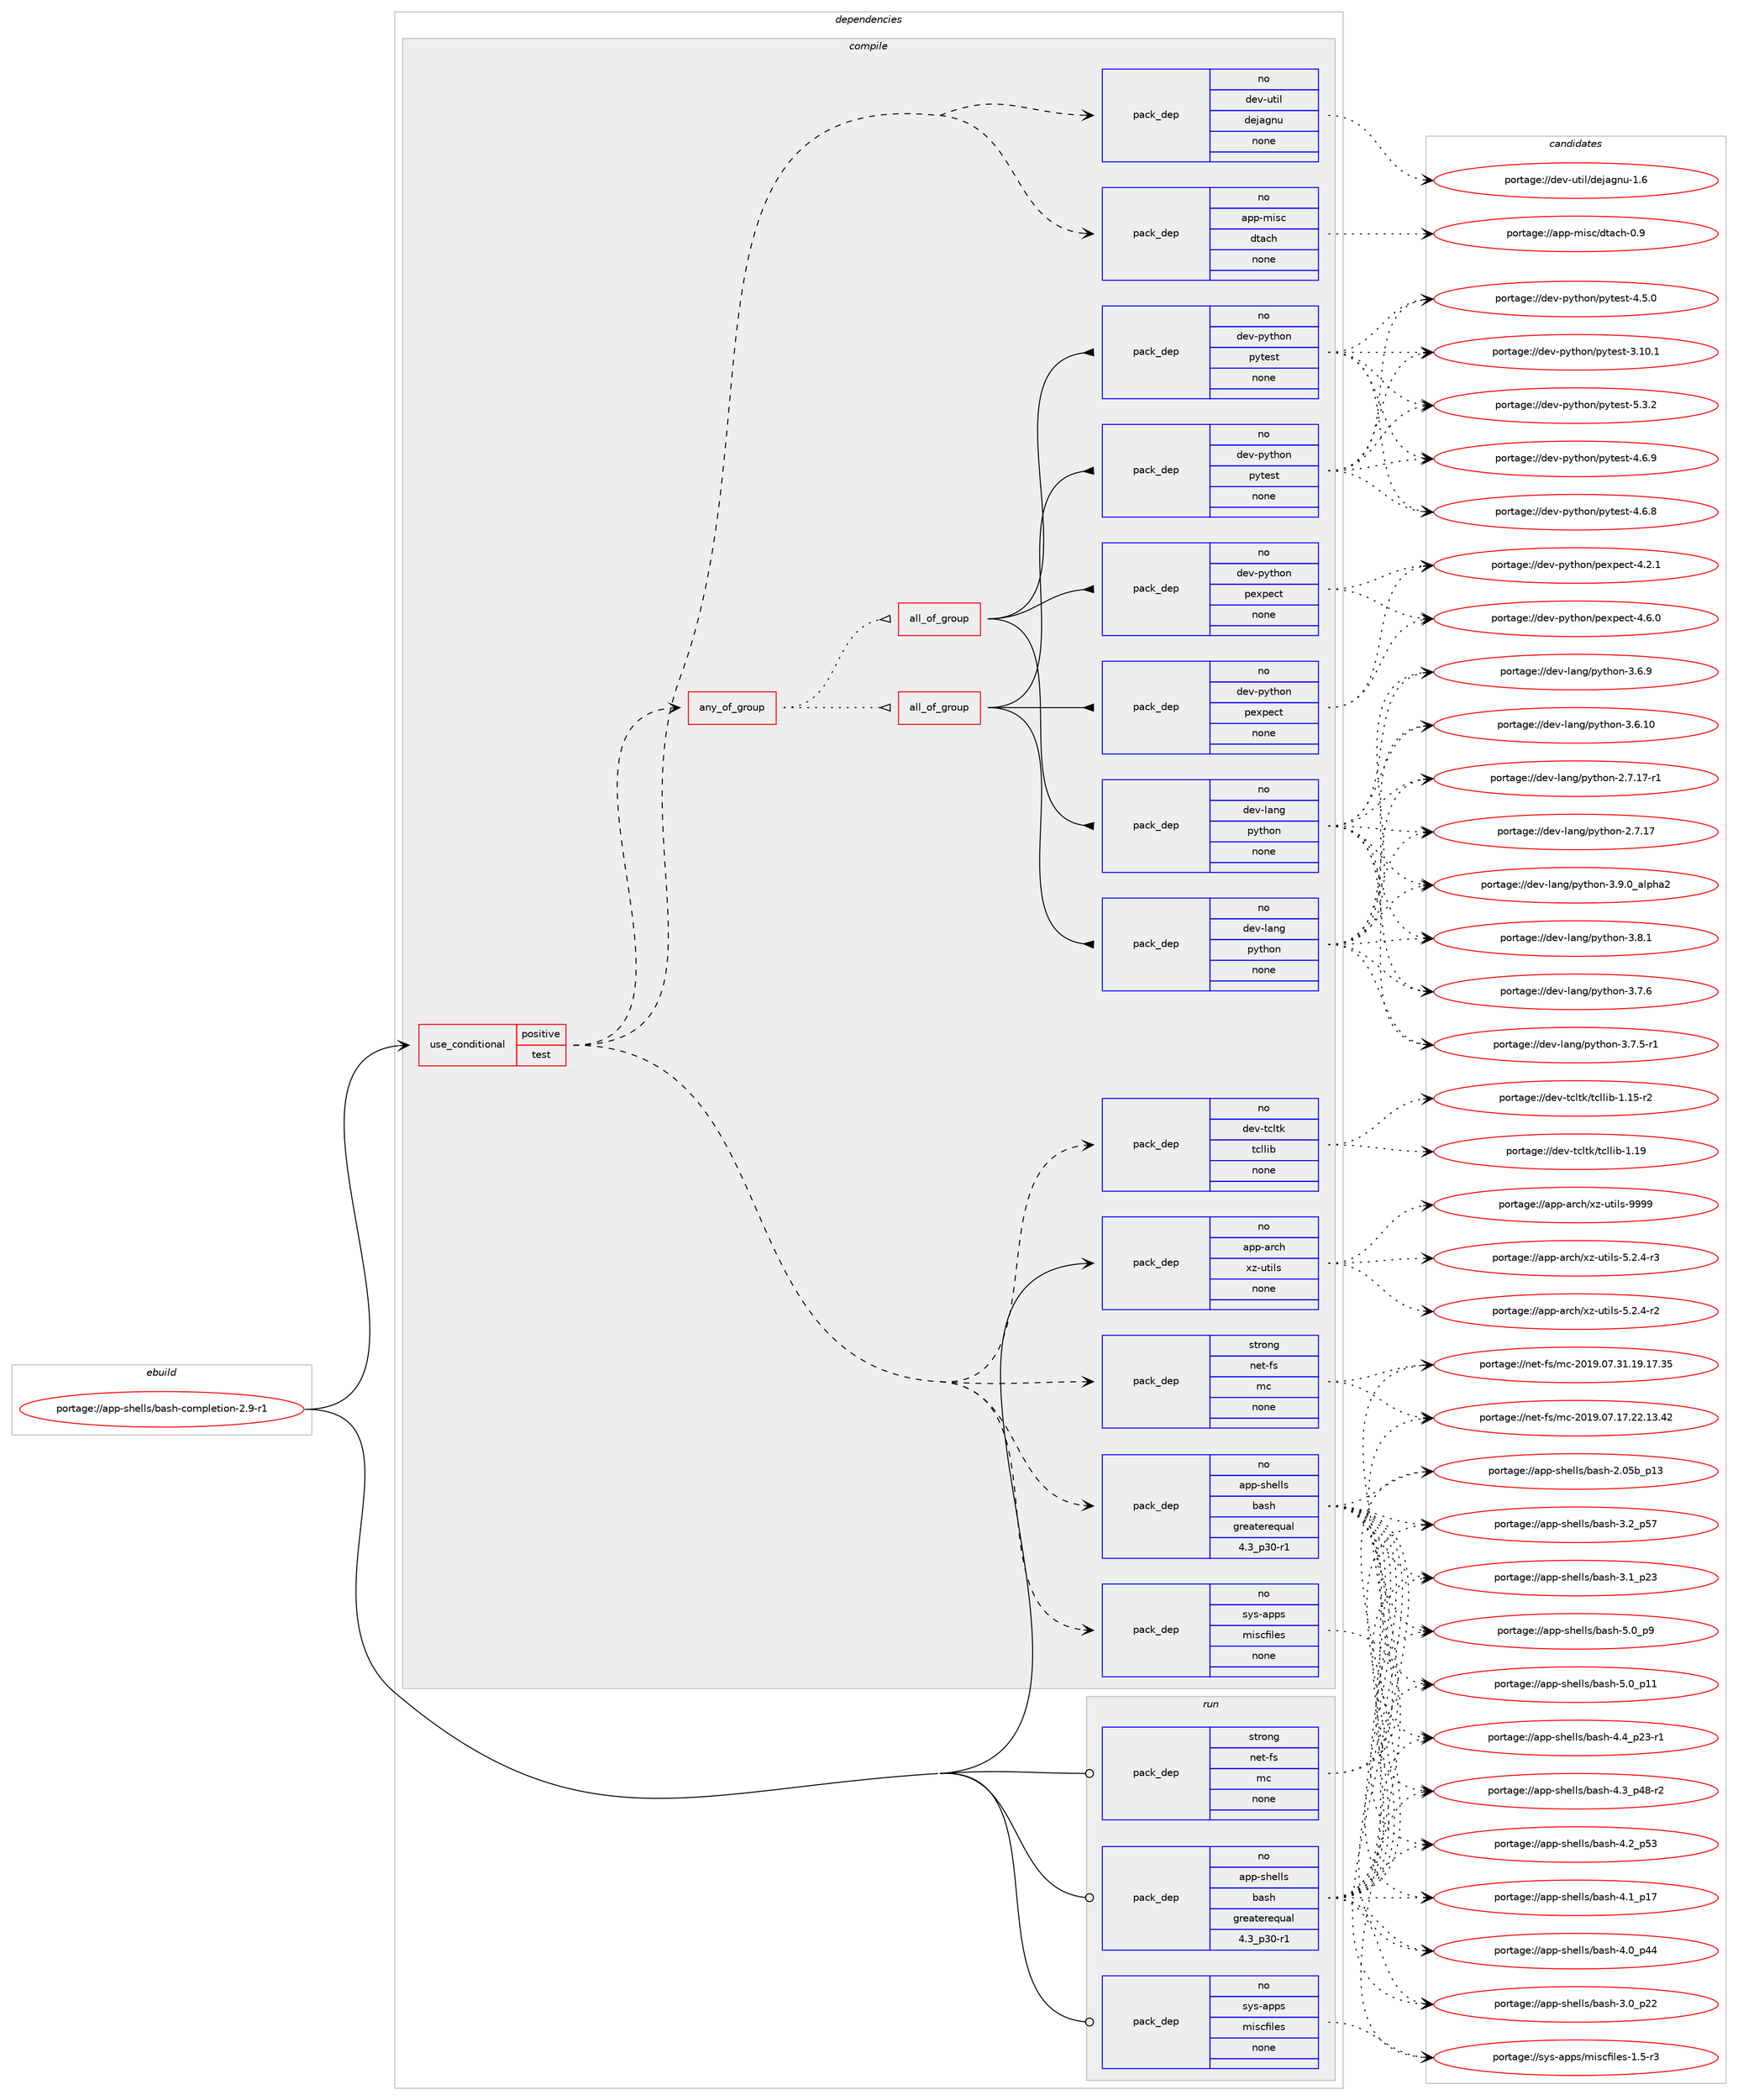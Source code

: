 digraph prolog {

# *************
# Graph options
# *************

newrank=true;
concentrate=true;
compound=true;
graph [rankdir=LR,fontname=Helvetica,fontsize=10,ranksep=1.5];#, ranksep=2.5, nodesep=0.2];
edge  [arrowhead=vee];
node  [fontname=Helvetica,fontsize=10];

# **********
# The ebuild
# **********

subgraph cluster_leftcol {
color=gray;
label=<<i>ebuild</i>>;
id [label="portage://app-shells/bash-completion-2.9-r1", color=red, width=4, href="../app-shells/bash-completion-2.9-r1.svg"];
}

# ****************
# The dependencies
# ****************

subgraph cluster_midcol {
color=gray;
label=<<i>dependencies</i>>;
subgraph cluster_compile {
fillcolor="#eeeeee";
style=filled;
label=<<i>compile</i>>;
subgraph cond140818 {
dependency600459 [label=<<TABLE BORDER="0" CELLBORDER="1" CELLSPACING="0" CELLPADDING="4"><TR><TD ROWSPAN="3" CELLPADDING="10">use_conditional</TD></TR><TR><TD>positive</TD></TR><TR><TD>test</TD></TR></TABLE>>, shape=none, color=red];
subgraph pack451629 {
dependency600460 [label=<<TABLE BORDER="0" CELLBORDER="1" CELLSPACING="0" CELLPADDING="4" WIDTH="220"><TR><TD ROWSPAN="6" CELLPADDING="30">pack_dep</TD></TR><TR><TD WIDTH="110">no</TD></TR><TR><TD>app-shells</TD></TR><TR><TD>bash</TD></TR><TR><TD>greaterequal</TD></TR><TR><TD>4.3_p30-r1</TD></TR></TABLE>>, shape=none, color=blue];
}
dependency600459:e -> dependency600460:w [weight=20,style="dashed",arrowhead="vee"];
subgraph pack451630 {
dependency600461 [label=<<TABLE BORDER="0" CELLBORDER="1" CELLSPACING="0" CELLPADDING="4" WIDTH="220"><TR><TD ROWSPAN="6" CELLPADDING="30">pack_dep</TD></TR><TR><TD WIDTH="110">no</TD></TR><TR><TD>sys-apps</TD></TR><TR><TD>miscfiles</TD></TR><TR><TD>none</TD></TR><TR><TD></TD></TR></TABLE>>, shape=none, color=blue];
}
dependency600459:e -> dependency600461:w [weight=20,style="dashed",arrowhead="vee"];
subgraph pack451631 {
dependency600462 [label=<<TABLE BORDER="0" CELLBORDER="1" CELLSPACING="0" CELLPADDING="4" WIDTH="220"><TR><TD ROWSPAN="6" CELLPADDING="30">pack_dep</TD></TR><TR><TD WIDTH="110">strong</TD></TR><TR><TD>net-fs</TD></TR><TR><TD>mc</TD></TR><TR><TD>none</TD></TR><TR><TD></TD></TR></TABLE>>, shape=none, color=blue];
}
dependency600459:e -> dependency600462:w [weight=20,style="dashed",arrowhead="vee"];
subgraph pack451632 {
dependency600463 [label=<<TABLE BORDER="0" CELLBORDER="1" CELLSPACING="0" CELLPADDING="4" WIDTH="220"><TR><TD ROWSPAN="6" CELLPADDING="30">pack_dep</TD></TR><TR><TD WIDTH="110">no</TD></TR><TR><TD>app-misc</TD></TR><TR><TD>dtach</TD></TR><TR><TD>none</TD></TR><TR><TD></TD></TR></TABLE>>, shape=none, color=blue];
}
dependency600459:e -> dependency600463:w [weight=20,style="dashed",arrowhead="vee"];
subgraph pack451633 {
dependency600464 [label=<<TABLE BORDER="0" CELLBORDER="1" CELLSPACING="0" CELLPADDING="4" WIDTH="220"><TR><TD ROWSPAN="6" CELLPADDING="30">pack_dep</TD></TR><TR><TD WIDTH="110">no</TD></TR><TR><TD>dev-util</TD></TR><TR><TD>dejagnu</TD></TR><TR><TD>none</TD></TR><TR><TD></TD></TR></TABLE>>, shape=none, color=blue];
}
dependency600459:e -> dependency600464:w [weight=20,style="dashed",arrowhead="vee"];
subgraph pack451634 {
dependency600465 [label=<<TABLE BORDER="0" CELLBORDER="1" CELLSPACING="0" CELLPADDING="4" WIDTH="220"><TR><TD ROWSPAN="6" CELLPADDING="30">pack_dep</TD></TR><TR><TD WIDTH="110">no</TD></TR><TR><TD>dev-tcltk</TD></TR><TR><TD>tcllib</TD></TR><TR><TD>none</TD></TR><TR><TD></TD></TR></TABLE>>, shape=none, color=blue];
}
dependency600459:e -> dependency600465:w [weight=20,style="dashed",arrowhead="vee"];
subgraph any7744 {
dependency600466 [label=<<TABLE BORDER="0" CELLBORDER="1" CELLSPACING="0" CELLPADDING="4"><TR><TD CELLPADDING="10">any_of_group</TD></TR></TABLE>>, shape=none, color=red];subgraph all271 {
dependency600467 [label=<<TABLE BORDER="0" CELLBORDER="1" CELLSPACING="0" CELLPADDING="4"><TR><TD CELLPADDING="10">all_of_group</TD></TR></TABLE>>, shape=none, color=red];subgraph pack451635 {
dependency600468 [label=<<TABLE BORDER="0" CELLBORDER="1" CELLSPACING="0" CELLPADDING="4" WIDTH="220"><TR><TD ROWSPAN="6" CELLPADDING="30">pack_dep</TD></TR><TR><TD WIDTH="110">no</TD></TR><TR><TD>dev-lang</TD></TR><TR><TD>python</TD></TR><TR><TD>none</TD></TR><TR><TD></TD></TR></TABLE>>, shape=none, color=blue];
}
dependency600467:e -> dependency600468:w [weight=20,style="solid",arrowhead="inv"];
subgraph pack451636 {
dependency600469 [label=<<TABLE BORDER="0" CELLBORDER="1" CELLSPACING="0" CELLPADDING="4" WIDTH="220"><TR><TD ROWSPAN="6" CELLPADDING="30">pack_dep</TD></TR><TR><TD WIDTH="110">no</TD></TR><TR><TD>dev-python</TD></TR><TR><TD>pexpect</TD></TR><TR><TD>none</TD></TR><TR><TD></TD></TR></TABLE>>, shape=none, color=blue];
}
dependency600467:e -> dependency600469:w [weight=20,style="solid",arrowhead="inv"];
subgraph pack451637 {
dependency600470 [label=<<TABLE BORDER="0" CELLBORDER="1" CELLSPACING="0" CELLPADDING="4" WIDTH="220"><TR><TD ROWSPAN="6" CELLPADDING="30">pack_dep</TD></TR><TR><TD WIDTH="110">no</TD></TR><TR><TD>dev-python</TD></TR><TR><TD>pytest</TD></TR><TR><TD>none</TD></TR><TR><TD></TD></TR></TABLE>>, shape=none, color=blue];
}
dependency600467:e -> dependency600470:w [weight=20,style="solid",arrowhead="inv"];
}
dependency600466:e -> dependency600467:w [weight=20,style="dotted",arrowhead="oinv"];
subgraph all272 {
dependency600471 [label=<<TABLE BORDER="0" CELLBORDER="1" CELLSPACING="0" CELLPADDING="4"><TR><TD CELLPADDING="10">all_of_group</TD></TR></TABLE>>, shape=none, color=red];subgraph pack451638 {
dependency600472 [label=<<TABLE BORDER="0" CELLBORDER="1" CELLSPACING="0" CELLPADDING="4" WIDTH="220"><TR><TD ROWSPAN="6" CELLPADDING="30">pack_dep</TD></TR><TR><TD WIDTH="110">no</TD></TR><TR><TD>dev-lang</TD></TR><TR><TD>python</TD></TR><TR><TD>none</TD></TR><TR><TD></TD></TR></TABLE>>, shape=none, color=blue];
}
dependency600471:e -> dependency600472:w [weight=20,style="solid",arrowhead="inv"];
subgraph pack451639 {
dependency600473 [label=<<TABLE BORDER="0" CELLBORDER="1" CELLSPACING="0" CELLPADDING="4" WIDTH="220"><TR><TD ROWSPAN="6" CELLPADDING="30">pack_dep</TD></TR><TR><TD WIDTH="110">no</TD></TR><TR><TD>dev-python</TD></TR><TR><TD>pexpect</TD></TR><TR><TD>none</TD></TR><TR><TD></TD></TR></TABLE>>, shape=none, color=blue];
}
dependency600471:e -> dependency600473:w [weight=20,style="solid",arrowhead="inv"];
subgraph pack451640 {
dependency600474 [label=<<TABLE BORDER="0" CELLBORDER="1" CELLSPACING="0" CELLPADDING="4" WIDTH="220"><TR><TD ROWSPAN="6" CELLPADDING="30">pack_dep</TD></TR><TR><TD WIDTH="110">no</TD></TR><TR><TD>dev-python</TD></TR><TR><TD>pytest</TD></TR><TR><TD>none</TD></TR><TR><TD></TD></TR></TABLE>>, shape=none, color=blue];
}
dependency600471:e -> dependency600474:w [weight=20,style="solid",arrowhead="inv"];
}
dependency600466:e -> dependency600471:w [weight=20,style="dotted",arrowhead="oinv"];
}
dependency600459:e -> dependency600466:w [weight=20,style="dashed",arrowhead="vee"];
}
id:e -> dependency600459:w [weight=20,style="solid",arrowhead="vee"];
subgraph pack451641 {
dependency600475 [label=<<TABLE BORDER="0" CELLBORDER="1" CELLSPACING="0" CELLPADDING="4" WIDTH="220"><TR><TD ROWSPAN="6" CELLPADDING="30">pack_dep</TD></TR><TR><TD WIDTH="110">no</TD></TR><TR><TD>app-arch</TD></TR><TR><TD>xz-utils</TD></TR><TR><TD>none</TD></TR><TR><TD></TD></TR></TABLE>>, shape=none, color=blue];
}
id:e -> dependency600475:w [weight=20,style="solid",arrowhead="vee"];
}
subgraph cluster_compileandrun {
fillcolor="#eeeeee";
style=filled;
label=<<i>compile and run</i>>;
}
subgraph cluster_run {
fillcolor="#eeeeee";
style=filled;
label=<<i>run</i>>;
subgraph pack451642 {
dependency600476 [label=<<TABLE BORDER="0" CELLBORDER="1" CELLSPACING="0" CELLPADDING="4" WIDTH="220"><TR><TD ROWSPAN="6" CELLPADDING="30">pack_dep</TD></TR><TR><TD WIDTH="110">no</TD></TR><TR><TD>app-shells</TD></TR><TR><TD>bash</TD></TR><TR><TD>greaterequal</TD></TR><TR><TD>4.3_p30-r1</TD></TR></TABLE>>, shape=none, color=blue];
}
id:e -> dependency600476:w [weight=20,style="solid",arrowhead="odot"];
subgraph pack451643 {
dependency600477 [label=<<TABLE BORDER="0" CELLBORDER="1" CELLSPACING="0" CELLPADDING="4" WIDTH="220"><TR><TD ROWSPAN="6" CELLPADDING="30">pack_dep</TD></TR><TR><TD WIDTH="110">no</TD></TR><TR><TD>sys-apps</TD></TR><TR><TD>miscfiles</TD></TR><TR><TD>none</TD></TR><TR><TD></TD></TR></TABLE>>, shape=none, color=blue];
}
id:e -> dependency600477:w [weight=20,style="solid",arrowhead="odot"];
subgraph pack451644 {
dependency600478 [label=<<TABLE BORDER="0" CELLBORDER="1" CELLSPACING="0" CELLPADDING="4" WIDTH="220"><TR><TD ROWSPAN="6" CELLPADDING="30">pack_dep</TD></TR><TR><TD WIDTH="110">strong</TD></TR><TR><TD>net-fs</TD></TR><TR><TD>mc</TD></TR><TR><TD>none</TD></TR><TR><TD></TD></TR></TABLE>>, shape=none, color=blue];
}
id:e -> dependency600478:w [weight=20,style="solid",arrowhead="odot"];
}
}

# **************
# The candidates
# **************

subgraph cluster_choices {
rank=same;
color=gray;
label=<<i>candidates</i>>;

subgraph choice451629 {
color=black;
nodesep=1;
choice9711211245115104101108108115479897115104455346489511257 [label="portage://app-shells/bash-5.0_p9", color=red, width=4,href="../app-shells/bash-5.0_p9.svg"];
choice971121124511510410110810811547989711510445534648951124949 [label="portage://app-shells/bash-5.0_p11", color=red, width=4,href="../app-shells/bash-5.0_p11.svg"];
choice9711211245115104101108108115479897115104455246529511250514511449 [label="portage://app-shells/bash-4.4_p23-r1", color=red, width=4,href="../app-shells/bash-4.4_p23-r1.svg"];
choice9711211245115104101108108115479897115104455246519511252564511450 [label="portage://app-shells/bash-4.3_p48-r2", color=red, width=4,href="../app-shells/bash-4.3_p48-r2.svg"];
choice971121124511510410110810811547989711510445524650951125351 [label="portage://app-shells/bash-4.2_p53", color=red, width=4,href="../app-shells/bash-4.2_p53.svg"];
choice971121124511510410110810811547989711510445524649951124955 [label="portage://app-shells/bash-4.1_p17", color=red, width=4,href="../app-shells/bash-4.1_p17.svg"];
choice971121124511510410110810811547989711510445524648951125252 [label="portage://app-shells/bash-4.0_p44", color=red, width=4,href="../app-shells/bash-4.0_p44.svg"];
choice971121124511510410110810811547989711510445514650951125355 [label="portage://app-shells/bash-3.2_p57", color=red, width=4,href="../app-shells/bash-3.2_p57.svg"];
choice971121124511510410110810811547989711510445514649951125051 [label="portage://app-shells/bash-3.1_p23", color=red, width=4,href="../app-shells/bash-3.1_p23.svg"];
choice971121124511510410110810811547989711510445514648951125050 [label="portage://app-shells/bash-3.0_p22", color=red, width=4,href="../app-shells/bash-3.0_p22.svg"];
choice9711211245115104101108108115479897115104455046485398951124951 [label="portage://app-shells/bash-2.05b_p13", color=red, width=4,href="../app-shells/bash-2.05b_p13.svg"];
dependency600460:e -> choice9711211245115104101108108115479897115104455346489511257:w [style=dotted,weight="100"];
dependency600460:e -> choice971121124511510410110810811547989711510445534648951124949:w [style=dotted,weight="100"];
dependency600460:e -> choice9711211245115104101108108115479897115104455246529511250514511449:w [style=dotted,weight="100"];
dependency600460:e -> choice9711211245115104101108108115479897115104455246519511252564511450:w [style=dotted,weight="100"];
dependency600460:e -> choice971121124511510410110810811547989711510445524650951125351:w [style=dotted,weight="100"];
dependency600460:e -> choice971121124511510410110810811547989711510445524649951124955:w [style=dotted,weight="100"];
dependency600460:e -> choice971121124511510410110810811547989711510445524648951125252:w [style=dotted,weight="100"];
dependency600460:e -> choice971121124511510410110810811547989711510445514650951125355:w [style=dotted,weight="100"];
dependency600460:e -> choice971121124511510410110810811547989711510445514649951125051:w [style=dotted,weight="100"];
dependency600460:e -> choice971121124511510410110810811547989711510445514648951125050:w [style=dotted,weight="100"];
dependency600460:e -> choice9711211245115104101108108115479897115104455046485398951124951:w [style=dotted,weight="100"];
}
subgraph choice451630 {
color=black;
nodesep=1;
choice11512111545971121121154710910511599102105108101115454946534511451 [label="portage://sys-apps/miscfiles-1.5-r3", color=red, width=4,href="../sys-apps/miscfiles-1.5-r3.svg"];
dependency600461:e -> choice11512111545971121121154710910511599102105108101115454946534511451:w [style=dotted,weight="100"];
}
subgraph choice451631 {
color=black;
nodesep=1;
choice1101011164510211547109994550484957464855465149464957464955465153 [label="portage://net-fs/mc-2019.07.31.19.17.35", color=red, width=4,href="../net-fs/mc-2019.07.31.19.17.35.svg"];
choice1101011164510211547109994550484957464855464955465050464951465250 [label="portage://net-fs/mc-2019.07.17.22.13.42", color=red, width=4,href="../net-fs/mc-2019.07.17.22.13.42.svg"];
dependency600462:e -> choice1101011164510211547109994550484957464855465149464957464955465153:w [style=dotted,weight="100"];
dependency600462:e -> choice1101011164510211547109994550484957464855464955465050464951465250:w [style=dotted,weight="100"];
}
subgraph choice451632 {
color=black;
nodesep=1;
choice97112112451091051159947100116979910445484657 [label="portage://app-misc/dtach-0.9", color=red, width=4,href="../app-misc/dtach-0.9.svg"];
dependency600463:e -> choice97112112451091051159947100116979910445484657:w [style=dotted,weight="100"];
}
subgraph choice451633 {
color=black;
nodesep=1;
choice10010111845117116105108471001011069710311011745494654 [label="portage://dev-util/dejagnu-1.6", color=red, width=4,href="../dev-util/dejagnu-1.6.svg"];
dependency600464:e -> choice10010111845117116105108471001011069710311011745494654:w [style=dotted,weight="100"];
}
subgraph choice451634 {
color=black;
nodesep=1;
choice10010111845116991081161074711699108108105984549464957 [label="portage://dev-tcltk/tcllib-1.19", color=red, width=4,href="../dev-tcltk/tcllib-1.19.svg"];
choice100101118451169910811610747116991081081059845494649534511450 [label="portage://dev-tcltk/tcllib-1.15-r2", color=red, width=4,href="../dev-tcltk/tcllib-1.15-r2.svg"];
dependency600465:e -> choice10010111845116991081161074711699108108105984549464957:w [style=dotted,weight="100"];
dependency600465:e -> choice100101118451169910811610747116991081081059845494649534511450:w [style=dotted,weight="100"];
}
subgraph choice451635 {
color=black;
nodesep=1;
choice10010111845108971101034711212111610411111045514657464895971081121049750 [label="portage://dev-lang/python-3.9.0_alpha2", color=red, width=4,href="../dev-lang/python-3.9.0_alpha2.svg"];
choice100101118451089711010347112121116104111110455146564649 [label="portage://dev-lang/python-3.8.1", color=red, width=4,href="../dev-lang/python-3.8.1.svg"];
choice100101118451089711010347112121116104111110455146554654 [label="portage://dev-lang/python-3.7.6", color=red, width=4,href="../dev-lang/python-3.7.6.svg"];
choice1001011184510897110103471121211161041111104551465546534511449 [label="portage://dev-lang/python-3.7.5-r1", color=red, width=4,href="../dev-lang/python-3.7.5-r1.svg"];
choice100101118451089711010347112121116104111110455146544657 [label="portage://dev-lang/python-3.6.9", color=red, width=4,href="../dev-lang/python-3.6.9.svg"];
choice10010111845108971101034711212111610411111045514654464948 [label="portage://dev-lang/python-3.6.10", color=red, width=4,href="../dev-lang/python-3.6.10.svg"];
choice100101118451089711010347112121116104111110455046554649554511449 [label="portage://dev-lang/python-2.7.17-r1", color=red, width=4,href="../dev-lang/python-2.7.17-r1.svg"];
choice10010111845108971101034711212111610411111045504655464955 [label="portage://dev-lang/python-2.7.17", color=red, width=4,href="../dev-lang/python-2.7.17.svg"];
dependency600468:e -> choice10010111845108971101034711212111610411111045514657464895971081121049750:w [style=dotted,weight="100"];
dependency600468:e -> choice100101118451089711010347112121116104111110455146564649:w [style=dotted,weight="100"];
dependency600468:e -> choice100101118451089711010347112121116104111110455146554654:w [style=dotted,weight="100"];
dependency600468:e -> choice1001011184510897110103471121211161041111104551465546534511449:w [style=dotted,weight="100"];
dependency600468:e -> choice100101118451089711010347112121116104111110455146544657:w [style=dotted,weight="100"];
dependency600468:e -> choice10010111845108971101034711212111610411111045514654464948:w [style=dotted,weight="100"];
dependency600468:e -> choice100101118451089711010347112121116104111110455046554649554511449:w [style=dotted,weight="100"];
dependency600468:e -> choice10010111845108971101034711212111610411111045504655464955:w [style=dotted,weight="100"];
}
subgraph choice451636 {
color=black;
nodesep=1;
choice100101118451121211161041111104711210112011210199116455246544648 [label="portage://dev-python/pexpect-4.6.0", color=red, width=4,href="../dev-python/pexpect-4.6.0.svg"];
choice100101118451121211161041111104711210112011210199116455246504649 [label="portage://dev-python/pexpect-4.2.1", color=red, width=4,href="../dev-python/pexpect-4.2.1.svg"];
dependency600469:e -> choice100101118451121211161041111104711210112011210199116455246544648:w [style=dotted,weight="100"];
dependency600469:e -> choice100101118451121211161041111104711210112011210199116455246504649:w [style=dotted,weight="100"];
}
subgraph choice451637 {
color=black;
nodesep=1;
choice1001011184511212111610411111047112121116101115116455346514650 [label="portage://dev-python/pytest-5.3.2", color=red, width=4,href="../dev-python/pytest-5.3.2.svg"];
choice1001011184511212111610411111047112121116101115116455246544657 [label="portage://dev-python/pytest-4.6.9", color=red, width=4,href="../dev-python/pytest-4.6.9.svg"];
choice1001011184511212111610411111047112121116101115116455246544656 [label="portage://dev-python/pytest-4.6.8", color=red, width=4,href="../dev-python/pytest-4.6.8.svg"];
choice1001011184511212111610411111047112121116101115116455246534648 [label="portage://dev-python/pytest-4.5.0", color=red, width=4,href="../dev-python/pytest-4.5.0.svg"];
choice100101118451121211161041111104711212111610111511645514649484649 [label="portage://dev-python/pytest-3.10.1", color=red, width=4,href="../dev-python/pytest-3.10.1.svg"];
dependency600470:e -> choice1001011184511212111610411111047112121116101115116455346514650:w [style=dotted,weight="100"];
dependency600470:e -> choice1001011184511212111610411111047112121116101115116455246544657:w [style=dotted,weight="100"];
dependency600470:e -> choice1001011184511212111610411111047112121116101115116455246544656:w [style=dotted,weight="100"];
dependency600470:e -> choice1001011184511212111610411111047112121116101115116455246534648:w [style=dotted,weight="100"];
dependency600470:e -> choice100101118451121211161041111104711212111610111511645514649484649:w [style=dotted,weight="100"];
}
subgraph choice451638 {
color=black;
nodesep=1;
choice10010111845108971101034711212111610411111045514657464895971081121049750 [label="portage://dev-lang/python-3.9.0_alpha2", color=red, width=4,href="../dev-lang/python-3.9.0_alpha2.svg"];
choice100101118451089711010347112121116104111110455146564649 [label="portage://dev-lang/python-3.8.1", color=red, width=4,href="../dev-lang/python-3.8.1.svg"];
choice100101118451089711010347112121116104111110455146554654 [label="portage://dev-lang/python-3.7.6", color=red, width=4,href="../dev-lang/python-3.7.6.svg"];
choice1001011184510897110103471121211161041111104551465546534511449 [label="portage://dev-lang/python-3.7.5-r1", color=red, width=4,href="../dev-lang/python-3.7.5-r1.svg"];
choice100101118451089711010347112121116104111110455146544657 [label="portage://dev-lang/python-3.6.9", color=red, width=4,href="../dev-lang/python-3.6.9.svg"];
choice10010111845108971101034711212111610411111045514654464948 [label="portage://dev-lang/python-3.6.10", color=red, width=4,href="../dev-lang/python-3.6.10.svg"];
choice100101118451089711010347112121116104111110455046554649554511449 [label="portage://dev-lang/python-2.7.17-r1", color=red, width=4,href="../dev-lang/python-2.7.17-r1.svg"];
choice10010111845108971101034711212111610411111045504655464955 [label="portage://dev-lang/python-2.7.17", color=red, width=4,href="../dev-lang/python-2.7.17.svg"];
dependency600472:e -> choice10010111845108971101034711212111610411111045514657464895971081121049750:w [style=dotted,weight="100"];
dependency600472:e -> choice100101118451089711010347112121116104111110455146564649:w [style=dotted,weight="100"];
dependency600472:e -> choice100101118451089711010347112121116104111110455146554654:w [style=dotted,weight="100"];
dependency600472:e -> choice1001011184510897110103471121211161041111104551465546534511449:w [style=dotted,weight="100"];
dependency600472:e -> choice100101118451089711010347112121116104111110455146544657:w [style=dotted,weight="100"];
dependency600472:e -> choice10010111845108971101034711212111610411111045514654464948:w [style=dotted,weight="100"];
dependency600472:e -> choice100101118451089711010347112121116104111110455046554649554511449:w [style=dotted,weight="100"];
dependency600472:e -> choice10010111845108971101034711212111610411111045504655464955:w [style=dotted,weight="100"];
}
subgraph choice451639 {
color=black;
nodesep=1;
choice100101118451121211161041111104711210112011210199116455246544648 [label="portage://dev-python/pexpect-4.6.0", color=red, width=4,href="../dev-python/pexpect-4.6.0.svg"];
choice100101118451121211161041111104711210112011210199116455246504649 [label="portage://dev-python/pexpect-4.2.1", color=red, width=4,href="../dev-python/pexpect-4.2.1.svg"];
dependency600473:e -> choice100101118451121211161041111104711210112011210199116455246544648:w [style=dotted,weight="100"];
dependency600473:e -> choice100101118451121211161041111104711210112011210199116455246504649:w [style=dotted,weight="100"];
}
subgraph choice451640 {
color=black;
nodesep=1;
choice1001011184511212111610411111047112121116101115116455346514650 [label="portage://dev-python/pytest-5.3.2", color=red, width=4,href="../dev-python/pytest-5.3.2.svg"];
choice1001011184511212111610411111047112121116101115116455246544657 [label="portage://dev-python/pytest-4.6.9", color=red, width=4,href="../dev-python/pytest-4.6.9.svg"];
choice1001011184511212111610411111047112121116101115116455246544656 [label="portage://dev-python/pytest-4.6.8", color=red, width=4,href="../dev-python/pytest-4.6.8.svg"];
choice1001011184511212111610411111047112121116101115116455246534648 [label="portage://dev-python/pytest-4.5.0", color=red, width=4,href="../dev-python/pytest-4.5.0.svg"];
choice100101118451121211161041111104711212111610111511645514649484649 [label="portage://dev-python/pytest-3.10.1", color=red, width=4,href="../dev-python/pytest-3.10.1.svg"];
dependency600474:e -> choice1001011184511212111610411111047112121116101115116455346514650:w [style=dotted,weight="100"];
dependency600474:e -> choice1001011184511212111610411111047112121116101115116455246544657:w [style=dotted,weight="100"];
dependency600474:e -> choice1001011184511212111610411111047112121116101115116455246544656:w [style=dotted,weight="100"];
dependency600474:e -> choice1001011184511212111610411111047112121116101115116455246534648:w [style=dotted,weight="100"];
dependency600474:e -> choice100101118451121211161041111104711212111610111511645514649484649:w [style=dotted,weight="100"];
}
subgraph choice451641 {
color=black;
nodesep=1;
choice9711211245971149910447120122451171161051081154557575757 [label="portage://app-arch/xz-utils-9999", color=red, width=4,href="../app-arch/xz-utils-9999.svg"];
choice9711211245971149910447120122451171161051081154553465046524511451 [label="portage://app-arch/xz-utils-5.2.4-r3", color=red, width=4,href="../app-arch/xz-utils-5.2.4-r3.svg"];
choice9711211245971149910447120122451171161051081154553465046524511450 [label="portage://app-arch/xz-utils-5.2.4-r2", color=red, width=4,href="../app-arch/xz-utils-5.2.4-r2.svg"];
dependency600475:e -> choice9711211245971149910447120122451171161051081154557575757:w [style=dotted,weight="100"];
dependency600475:e -> choice9711211245971149910447120122451171161051081154553465046524511451:w [style=dotted,weight="100"];
dependency600475:e -> choice9711211245971149910447120122451171161051081154553465046524511450:w [style=dotted,weight="100"];
}
subgraph choice451642 {
color=black;
nodesep=1;
choice9711211245115104101108108115479897115104455346489511257 [label="portage://app-shells/bash-5.0_p9", color=red, width=4,href="../app-shells/bash-5.0_p9.svg"];
choice971121124511510410110810811547989711510445534648951124949 [label="portage://app-shells/bash-5.0_p11", color=red, width=4,href="../app-shells/bash-5.0_p11.svg"];
choice9711211245115104101108108115479897115104455246529511250514511449 [label="portage://app-shells/bash-4.4_p23-r1", color=red, width=4,href="../app-shells/bash-4.4_p23-r1.svg"];
choice9711211245115104101108108115479897115104455246519511252564511450 [label="portage://app-shells/bash-4.3_p48-r2", color=red, width=4,href="../app-shells/bash-4.3_p48-r2.svg"];
choice971121124511510410110810811547989711510445524650951125351 [label="portage://app-shells/bash-4.2_p53", color=red, width=4,href="../app-shells/bash-4.2_p53.svg"];
choice971121124511510410110810811547989711510445524649951124955 [label="portage://app-shells/bash-4.1_p17", color=red, width=4,href="../app-shells/bash-4.1_p17.svg"];
choice971121124511510410110810811547989711510445524648951125252 [label="portage://app-shells/bash-4.0_p44", color=red, width=4,href="../app-shells/bash-4.0_p44.svg"];
choice971121124511510410110810811547989711510445514650951125355 [label="portage://app-shells/bash-3.2_p57", color=red, width=4,href="../app-shells/bash-3.2_p57.svg"];
choice971121124511510410110810811547989711510445514649951125051 [label="portage://app-shells/bash-3.1_p23", color=red, width=4,href="../app-shells/bash-3.1_p23.svg"];
choice971121124511510410110810811547989711510445514648951125050 [label="portage://app-shells/bash-3.0_p22", color=red, width=4,href="../app-shells/bash-3.0_p22.svg"];
choice9711211245115104101108108115479897115104455046485398951124951 [label="portage://app-shells/bash-2.05b_p13", color=red, width=4,href="../app-shells/bash-2.05b_p13.svg"];
dependency600476:e -> choice9711211245115104101108108115479897115104455346489511257:w [style=dotted,weight="100"];
dependency600476:e -> choice971121124511510410110810811547989711510445534648951124949:w [style=dotted,weight="100"];
dependency600476:e -> choice9711211245115104101108108115479897115104455246529511250514511449:w [style=dotted,weight="100"];
dependency600476:e -> choice9711211245115104101108108115479897115104455246519511252564511450:w [style=dotted,weight="100"];
dependency600476:e -> choice971121124511510410110810811547989711510445524650951125351:w [style=dotted,weight="100"];
dependency600476:e -> choice971121124511510410110810811547989711510445524649951124955:w [style=dotted,weight="100"];
dependency600476:e -> choice971121124511510410110810811547989711510445524648951125252:w [style=dotted,weight="100"];
dependency600476:e -> choice971121124511510410110810811547989711510445514650951125355:w [style=dotted,weight="100"];
dependency600476:e -> choice971121124511510410110810811547989711510445514649951125051:w [style=dotted,weight="100"];
dependency600476:e -> choice971121124511510410110810811547989711510445514648951125050:w [style=dotted,weight="100"];
dependency600476:e -> choice9711211245115104101108108115479897115104455046485398951124951:w [style=dotted,weight="100"];
}
subgraph choice451643 {
color=black;
nodesep=1;
choice11512111545971121121154710910511599102105108101115454946534511451 [label="portage://sys-apps/miscfiles-1.5-r3", color=red, width=4,href="../sys-apps/miscfiles-1.5-r3.svg"];
dependency600477:e -> choice11512111545971121121154710910511599102105108101115454946534511451:w [style=dotted,weight="100"];
}
subgraph choice451644 {
color=black;
nodesep=1;
choice1101011164510211547109994550484957464855465149464957464955465153 [label="portage://net-fs/mc-2019.07.31.19.17.35", color=red, width=4,href="../net-fs/mc-2019.07.31.19.17.35.svg"];
choice1101011164510211547109994550484957464855464955465050464951465250 [label="portage://net-fs/mc-2019.07.17.22.13.42", color=red, width=4,href="../net-fs/mc-2019.07.17.22.13.42.svg"];
dependency600478:e -> choice1101011164510211547109994550484957464855465149464957464955465153:w [style=dotted,weight="100"];
dependency600478:e -> choice1101011164510211547109994550484957464855464955465050464951465250:w [style=dotted,weight="100"];
}
}

}
